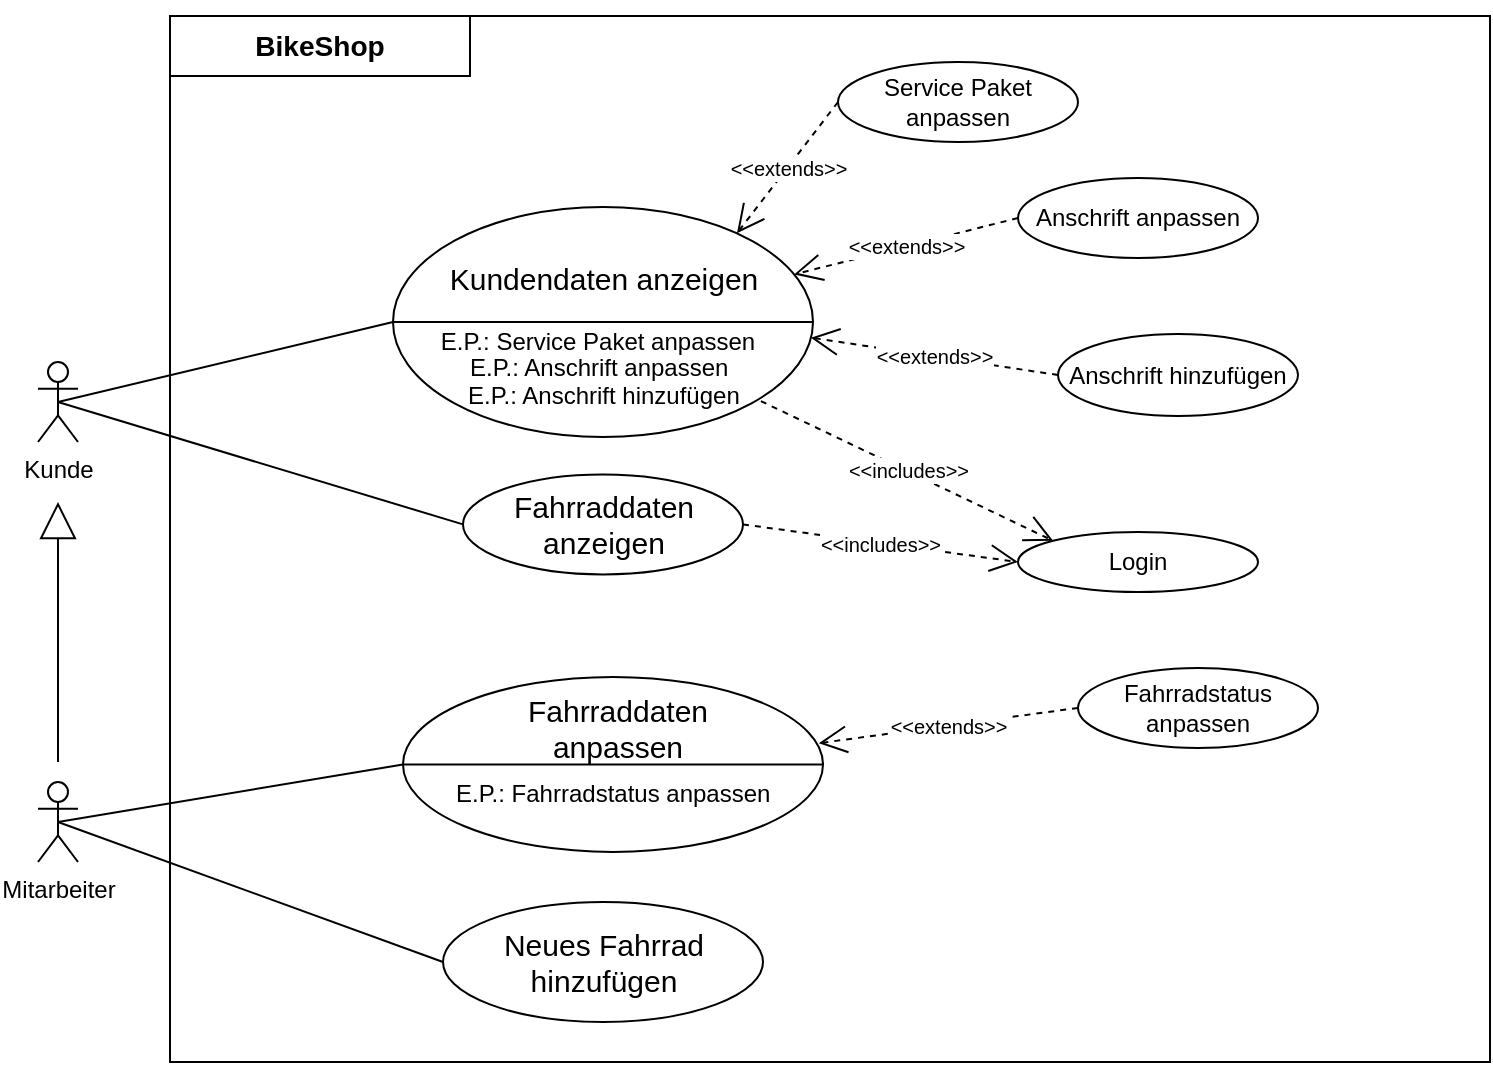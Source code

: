 <mxfile version="18.0.3" type="device"><diagram id="6hGFLwfOUW9BJ-s0fimq" name="Page-1"><mxGraphModel dx="1185" dy="614" grid="1" gridSize="10" guides="1" tooltips="1" connect="1" arrows="1" fold="1" page="1" pageScale="1" pageWidth="827" pageHeight="1169" background="#FFFFFF" math="0" shadow="0"><root><mxCell id="0"/><mxCell id="1" parent="0"/><mxCell id="72" value="" style="rounded=0;whiteSpace=wrap;html=1;labelBackgroundColor=none;fillColor=none;strokeColor=#000000;" parent="1" vertex="1"><mxGeometry x="116" y="27" width="660" height="523" as="geometry"/></mxCell><mxCell id="10" value="&lt;font&gt;Mitarbeiter&lt;/font&gt;" style="shape=umlActor;verticalLabelPosition=bottom;labelBackgroundColor=none;verticalAlign=top;html=1;outlineConnect=0;fillColor=none;strokeColor=#000000;fontColor=#000000;" parent="1" vertex="1"><mxGeometry x="50" y="410" width="20" height="40" as="geometry"/></mxCell><mxCell id="13" value="&lt;font&gt;Kunde&lt;/font&gt;" style="shape=umlActor;verticalLabelPosition=bottom;labelBackgroundColor=none;verticalAlign=top;html=1;outlineConnect=0;fillColor=none;strokeColor=#000000;fontColor=#000000;" parent="1" vertex="1"><mxGeometry x="50" y="200" width="20" height="40" as="geometry"/></mxCell><mxCell id="16" value="&lt;h3&gt;BikeShop&lt;/h3&gt;" style="rounded=0;whiteSpace=wrap;html=1;labelBackgroundColor=none;align=center;fontStyle=1;fillColor=none;strokeColor=#000000;fontColor=#000000;" parent="1" vertex="1"><mxGeometry x="116" y="27" width="150" height="30" as="geometry"/></mxCell><mxCell id="17" value="" style="shape=lineEllipse;line=vertical;perimeter=ellipsePerimeter;whiteSpace=wrap;html=1;backgroundOutline=1;labelBackgroundColor=none;align=center;rotation=90;fillColor=none;strokeColor=#000000;fontColor=#000000;" parent="1" vertex="1"><mxGeometry x="275" y="75" width="115" height="210" as="geometry"/></mxCell><mxCell id="18" value="&lt;h3 style=&quot;font-size: 15px;&quot;&gt;&lt;span style=&quot;font-weight: normal;&quot;&gt;Kundendaten anzeigen&lt;/span&gt;&lt;br&gt;&lt;/h3&gt;" style="text;html=1;align=center;verticalAlign=middle;whiteSpace=wrap;rounded=0;labelBackgroundColor=none;fontSize=15;fillColor=none;strokeColor=none;fontColor=#000000;" parent="1" vertex="1"><mxGeometry x="252.5" y="148" width="160" height="20" as="geometry"/></mxCell><mxCell id="20" value="&lt;div align=&quot;center&quot;&gt;E.P.: Service Paket anpassen&lt;/div&gt;" style="text;html=1;align=center;verticalAlign=middle;whiteSpace=wrap;rounded=0;labelBackgroundColor=none;fillColor=none;strokeColor=none;fontColor=#000000;" parent="1" vertex="1"><mxGeometry x="220" y="180" width="220" height="20" as="geometry"/></mxCell><mxCell id="21" value="E.P.: Anschrift anpassen" style="text;html=1;align=left;verticalAlign=middle;whiteSpace=wrap;rounded=0;labelBackgroundColor=none;fillColor=none;strokeColor=none;fontColor=#000000;" parent="1" vertex="1"><mxGeometry x="263.5" y="192.5" width="145" height="20" as="geometry"/></mxCell><mxCell id="23" value="" style="endArrow=none;html=1;labelBackgroundColor=none;fontColor=#000000;exitX=0.5;exitY=0.5;exitDx=0;exitDy=0;exitPerimeter=0;entryX=0.5;entryY=1;entryDx=0;entryDy=0;fillColor=none;strokeColor=#000000;" parent="1" source="13" target="17" edge="1"><mxGeometry width="50" height="50" relative="1" as="geometry"><mxPoint x="190" y="240" as="sourcePoint"/><mxPoint x="240" y="190" as="targetPoint"/></mxGeometry></mxCell><mxCell id="24" value="Service Paket anpassen" style="ellipse;whiteSpace=wrap;html=1;labelBackgroundColor=none;align=center;fillColor=none;strokeColor=#000000;fontColor=#000000;" parent="1" vertex="1"><mxGeometry x="450" y="50" width="120" height="40" as="geometry"/></mxCell><mxCell id="28" value="Anschrift anpassen" style="ellipse;whiteSpace=wrap;html=1;labelBackgroundColor=none;fontSize=12;align=center;fillColor=none;strokeColor=#000000;fontColor=#000000;" parent="1" vertex="1"><mxGeometry x="540" y="108" width="120" height="40" as="geometry"/></mxCell><mxCell id="40" value="Fahrraddaten anzeigen" style="ellipse;whiteSpace=wrap;html=1;labelBackgroundColor=none;fontSize=15;align=center;fillColor=none;strokeColor=#000000;fontColor=#000000;" parent="1" vertex="1"><mxGeometry x="262.5" y="256.2" width="140" height="50" as="geometry"/></mxCell><mxCell id="41" value="" style="endArrow=none;html=1;labelBackgroundColor=none;fontColor=#000000;exitX=0.5;exitY=0.5;exitDx=0;exitDy=0;exitPerimeter=0;entryX=0;entryY=0.5;entryDx=0;entryDy=0;fillColor=none;strokeColor=#000000;" parent="1" source="13" target="40" edge="1"><mxGeometry width="50" height="50" relative="1" as="geometry"><mxPoint x="70" y="230" as="sourcePoint"/><mxPoint x="237.5" y="225" as="targetPoint"/></mxGeometry></mxCell><mxCell id="42" value="Login" style="ellipse;whiteSpace=wrap;html=1;labelBackgroundColor=none;fontSize=12;align=center;fillColor=none;strokeColor=#000000;fontColor=#000000;" parent="1" vertex="1"><mxGeometry x="540" y="285" width="120" height="30" as="geometry"/></mxCell><mxCell id="67" value="Neues Fahrrad hinzufügen" style="ellipse;whiteSpace=wrap;html=1;labelBackgroundColor=none;fontSize=15;align=center;fillColor=none;strokeColor=#000000;fontColor=#000000;" parent="1" vertex="1"><mxGeometry x="252.5" y="470" width="160" height="60" as="geometry"/></mxCell><mxCell id="68" value="" style="endArrow=none;html=1;labelBackgroundColor=none;fontColor=#000000;exitX=0.5;exitY=0.5;exitDx=0;exitDy=0;exitPerimeter=0;entryX=0.5;entryY=1;entryDx=0;entryDy=0;fillColor=none;strokeColor=#000000;" parent="1" source="10" target="0o_5oOBeKeyAOjgMG74E-72" edge="1"><mxGeometry width="50" height="50" relative="1" as="geometry"><mxPoint x="80" y="375" as="sourcePoint"/><mxPoint x="257.5" y="395" as="targetPoint"/></mxGeometry></mxCell><mxCell id="69" value="" style="endArrow=none;html=1;labelBackgroundColor=none;fontColor=#000000;exitX=0.5;exitY=0.5;exitDx=0;exitDy=0;exitPerimeter=0;entryX=0;entryY=0.5;entryDx=0;entryDy=0;fillColor=none;strokeColor=#000000;" parent="1" source="10" target="67" edge="1"><mxGeometry width="50" height="50" relative="1" as="geometry"><mxPoint x="70" y="550" as="sourcePoint"/><mxPoint x="270" y="510" as="targetPoint"/></mxGeometry></mxCell><mxCell id="OMmEoT9i8ek8Ay7xgwg1-72" value="Anschrift hinzufügen" style="ellipse;whiteSpace=wrap;html=1;labelBackgroundColor=none;fontSize=12;align=center;fillColor=none;strokeColor=#000000;fontColor=#000000;" parent="1" vertex="1"><mxGeometry x="560" y="186" width="120" height="41" as="geometry"/></mxCell><mxCell id="OMmEoT9i8ek8Ay7xgwg1-75" value="E.P.: Anschrift hinzufügen" style="text;html=1;align=left;verticalAlign=middle;whiteSpace=wrap;rounded=0;labelBackgroundColor=none;fillColor=none;strokeColor=none;fontColor=#000000;" parent="1" vertex="1"><mxGeometry x="263.25" y="207" width="162.5" height="20" as="geometry"/></mxCell><mxCell id="0o_5oOBeKeyAOjgMG74E-72" value="" style="shape=lineEllipse;line=vertical;perimeter=ellipsePerimeter;whiteSpace=wrap;html=1;backgroundOutline=1;labelBackgroundColor=none;align=center;rotation=90;fillColor=none;strokeColor=#000000;fontColor=#000000;" vertex="1" parent="1"><mxGeometry x="293.75" y="296.2" width="87.5" height="210" as="geometry"/></mxCell><mxCell id="0o_5oOBeKeyAOjgMG74E-73" value="Fahrraddaten anpassen" style="text;html=1;align=center;verticalAlign=middle;whiteSpace=wrap;rounded=0;labelBackgroundColor=none;fontSize=15;fillColor=none;strokeColor=none;fontColor=#000000;" vertex="1" parent="1"><mxGeometry x="259.5" y="372.95" width="160" height="20" as="geometry"/></mxCell><mxCell id="0o_5oOBeKeyAOjgMG74E-74" value="E.P.: Fahrradstatus anpassen" style="text;html=1;align=left;verticalAlign=middle;whiteSpace=wrap;rounded=0;labelBackgroundColor=none;fillColor=none;strokeColor=none;fontColor=#000000;" vertex="1" parent="1"><mxGeometry x="256.5" y="406.45" width="190" height="20" as="geometry"/></mxCell><mxCell id="0o_5oOBeKeyAOjgMG74E-76" value="Fahrradstatus anpassen" style="ellipse;whiteSpace=wrap;html=1;labelBackgroundColor=none;align=center;fillColor=none;strokeColor=#000000;fontColor=#000000;" vertex="1" parent="1"><mxGeometry x="570" y="352.95" width="120" height="40" as="geometry"/></mxCell><mxCell id="0o_5oOBeKeyAOjgMG74E-77" value="&lt;font style=&quot;font-size: 10px;&quot;&gt;&amp;lt;&amp;lt;extends&amp;gt;&amp;gt;&lt;/font&gt;" style="endArrow=open;endSize=12;dashed=1;html=1;rounded=0;exitX=0;exitY=0.5;exitDx=0;exitDy=0;entryX=0.114;entryY=0.181;entryDx=0;entryDy=0;entryPerimeter=0;" edge="1" parent="1" source="24" target="17"><mxGeometry width="160" relative="1" as="geometry"><mxPoint x="580" y="140" as="sourcePoint"/><mxPoint x="420" y="140" as="targetPoint"/></mxGeometry></mxCell><mxCell id="0o_5oOBeKeyAOjgMG74E-78" value="&lt;font style=&quot;font-size: 10px;&quot;&gt;&amp;lt;&amp;lt;extends&amp;gt;&amp;gt;&lt;/font&gt;" style="endArrow=open;endSize=12;dashed=1;html=1;rounded=0;exitX=0;exitY=0.5;exitDx=0;exitDy=0;entryX=0.293;entryY=0.045;entryDx=0;entryDy=0;entryPerimeter=0;" edge="1" parent="1" source="28" target="17"><mxGeometry width="160" relative="1" as="geometry"><mxPoint x="460" y="80" as="sourcePoint"/><mxPoint x="416.852" y="149.4" as="targetPoint"/></mxGeometry></mxCell><mxCell id="0o_5oOBeKeyAOjgMG74E-79" value="&lt;font style=&quot;font-size: 10px;&quot;&gt;&amp;lt;&amp;lt;extends&amp;gt;&amp;gt;&lt;/font&gt;" style="endArrow=open;endSize=12;dashed=1;html=1;rounded=0;exitX=0;exitY=0.5;exitDx=0;exitDy=0;entryX=0.568;entryY=0.005;entryDx=0;entryDy=0;entryPerimeter=0;" edge="1" parent="1" source="OMmEoT9i8ek8Ay7xgwg1-72" target="17"><mxGeometry width="160" relative="1" as="geometry"><mxPoint x="470" y="90" as="sourcePoint"/><mxPoint x="426.852" y="159.4" as="targetPoint"/></mxGeometry></mxCell><mxCell id="0o_5oOBeKeyAOjgMG74E-80" value="&lt;font style=&quot;font-size: 10px;&quot;&gt;&amp;lt;&amp;lt;includes&amp;gt;&amp;gt;&lt;/font&gt;" style="endArrow=open;endSize=12;dashed=1;html=1;rounded=0;exitX=0.844;exitY=0.124;exitDx=0;exitDy=0;exitPerimeter=0;entryX=0;entryY=0;entryDx=0;entryDy=0;" edge="1" parent="1" source="17" target="42"><mxGeometry width="160" relative="1" as="geometry"><mxPoint x="480" y="100" as="sourcePoint"/><mxPoint x="540" y="290" as="targetPoint"/></mxGeometry></mxCell><mxCell id="0o_5oOBeKeyAOjgMG74E-81" value="&lt;font style=&quot;font-size: 10px;&quot;&gt;&amp;lt;&amp;lt;includes&amp;gt;&amp;gt;&lt;/font&gt;" style="endArrow=open;endSize=12;dashed=1;html=1;rounded=0;exitX=1;exitY=0.5;exitDx=0;exitDy=0;entryX=0;entryY=0.5;entryDx=0;entryDy=0;" edge="1" parent="1" source="40" target="42"><mxGeometry width="160" relative="1" as="geometry"><mxPoint x="421.46" y="229.56" as="sourcePoint"/><mxPoint x="500.0" y="280" as="targetPoint"/></mxGeometry></mxCell><mxCell id="0o_5oOBeKeyAOjgMG74E-82" value="&lt;font style=&quot;font-size: 10px;&quot;&gt;&amp;lt;&amp;lt;extends&amp;gt;&amp;gt;&lt;/font&gt;" style="endArrow=open;endSize=12;dashed=1;html=1;rounded=0;exitX=0;exitY=0.5;exitDx=0;exitDy=0;entryX=0.379;entryY=0.01;entryDx=0;entryDy=0;entryPerimeter=0;" edge="1" parent="1" source="0o_5oOBeKeyAOjgMG74E-76" target="0o_5oOBeKeyAOjgMG74E-72"><mxGeometry width="160" relative="1" as="geometry"><mxPoint x="550.0" y="222" as="sourcePoint"/><mxPoint x="447.71" y="197.82" as="targetPoint"/></mxGeometry></mxCell><mxCell id="0o_5oOBeKeyAOjgMG74E-84" value="" style="endArrow=block;endSize=16;endFill=0;html=1;rounded=0;" edge="1" parent="1"><mxGeometry width="160" relative="1" as="geometry"><mxPoint x="60" y="400" as="sourcePoint"/><mxPoint x="60" y="270" as="targetPoint"/></mxGeometry></mxCell></root></mxGraphModel></diagram></mxfile>